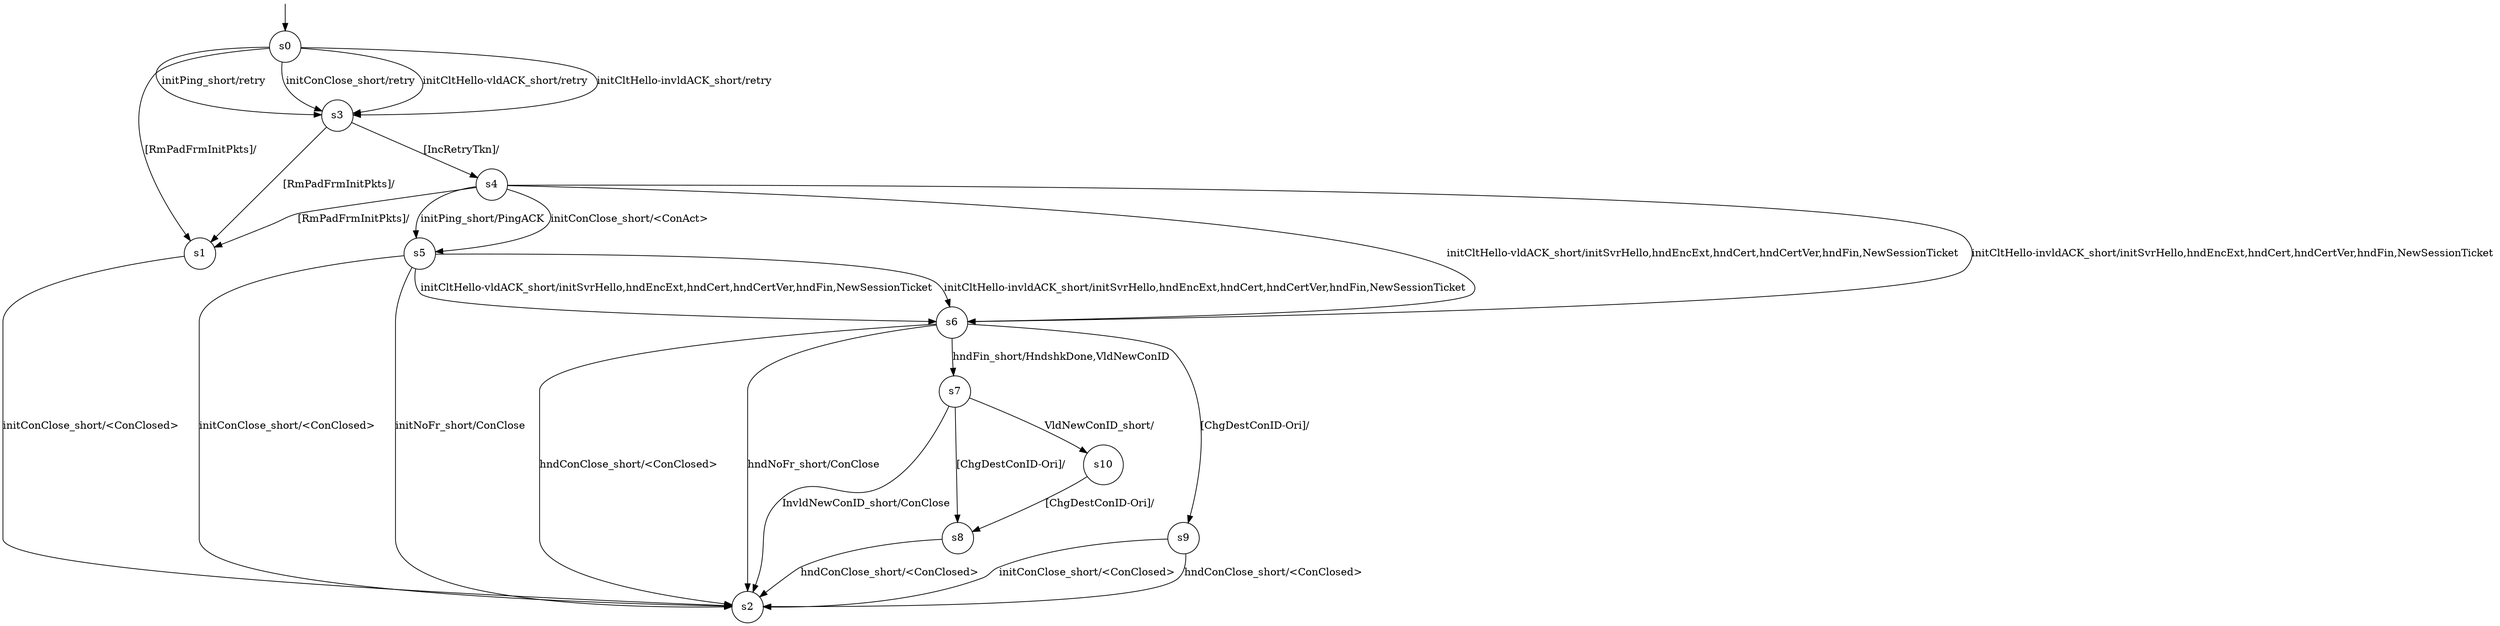 digraph g {

s0 [shape="circle" label="s0"];
s1 [shape="circle" label="s1"];
s2 [shape="circle" label="s2"];
s3 [shape="circle" label="s3"];
s4 [shape="circle" label="s4"];
s5 [shape="circle" label="s5"];
s6 [shape="circle" label="s6"];
s7 [shape="circle" label="s7"];
s8 [shape="circle" label="s8"];
s9 [shape="circle" label="s9"];
s10 [shape="circle" label="s10"];
s0 -> s3 [label="initPing_short/retry "];
s0 -> s3 [label="initConClose_short/retry "];
s0 -> s3 [label="initCltHello-vldACK_short/retry "];
s0 -> s3 [label="initCltHello-invldACK_short/retry "];
s0 -> s1 [label="[RmPadFrmInitPkts]/ "];
s1 -> s2 [label="initConClose_short/<ConClosed> "];
s3 -> s1 [label="[RmPadFrmInitPkts]/ "];
s3 -> s4 [label="[IncRetryTkn]/ "];
s4 -> s5 [label="initPing_short/PingACK "];
s4 -> s5 [label="initConClose_short/<ConAct> "];
s4 -> s6 [label="initCltHello-vldACK_short/initSvrHello,hndEncExt,hndCert,hndCertVer,hndFin,NewSessionTicket "];
s4 -> s6 [label="initCltHello-invldACK_short/initSvrHello,hndEncExt,hndCert,hndCertVer,hndFin,NewSessionTicket "];
s4 -> s1 [label="[RmPadFrmInitPkts]/ "];
s5 -> s2 [label="initConClose_short/<ConClosed> "];
s5 -> s6 [label="initCltHello-vldACK_short/initSvrHello,hndEncExt,hndCert,hndCertVer,hndFin,NewSessionTicket "];
s5 -> s6 [label="initCltHello-invldACK_short/initSvrHello,hndEncExt,hndCert,hndCertVer,hndFin,NewSessionTicket "];
s5 -> s2 [label="initNoFr_short/ConClose "];
s6 -> s7 [label="hndFin_short/HndshkDone,VldNewConID "];
s6 -> s2 [label="hndConClose_short/<ConClosed> "];
s6 -> s2 [label="hndNoFr_short/ConClose "];
s6 -> s9 [label="[ChgDestConID-Ori]/ "];
s7 -> s10 [label="VldNewConID_short/ "];
s7 -> s2 [label="InvldNewConID_short/ConClose "];
s7 -> s8 [label="[ChgDestConID-Ori]/ "];
s8 -> s2 [label="hndConClose_short/<ConClosed> "];
s9 -> s2 [label="initConClose_short/<ConClosed> "];
s9 -> s2 [label="hndConClose_short/<ConClosed> "];
s10 -> s8 [label="[ChgDestConID-Ori]/ "];

__start0 [label="" shape="none" width="0" height="0"];
__start0 -> s0;

}
